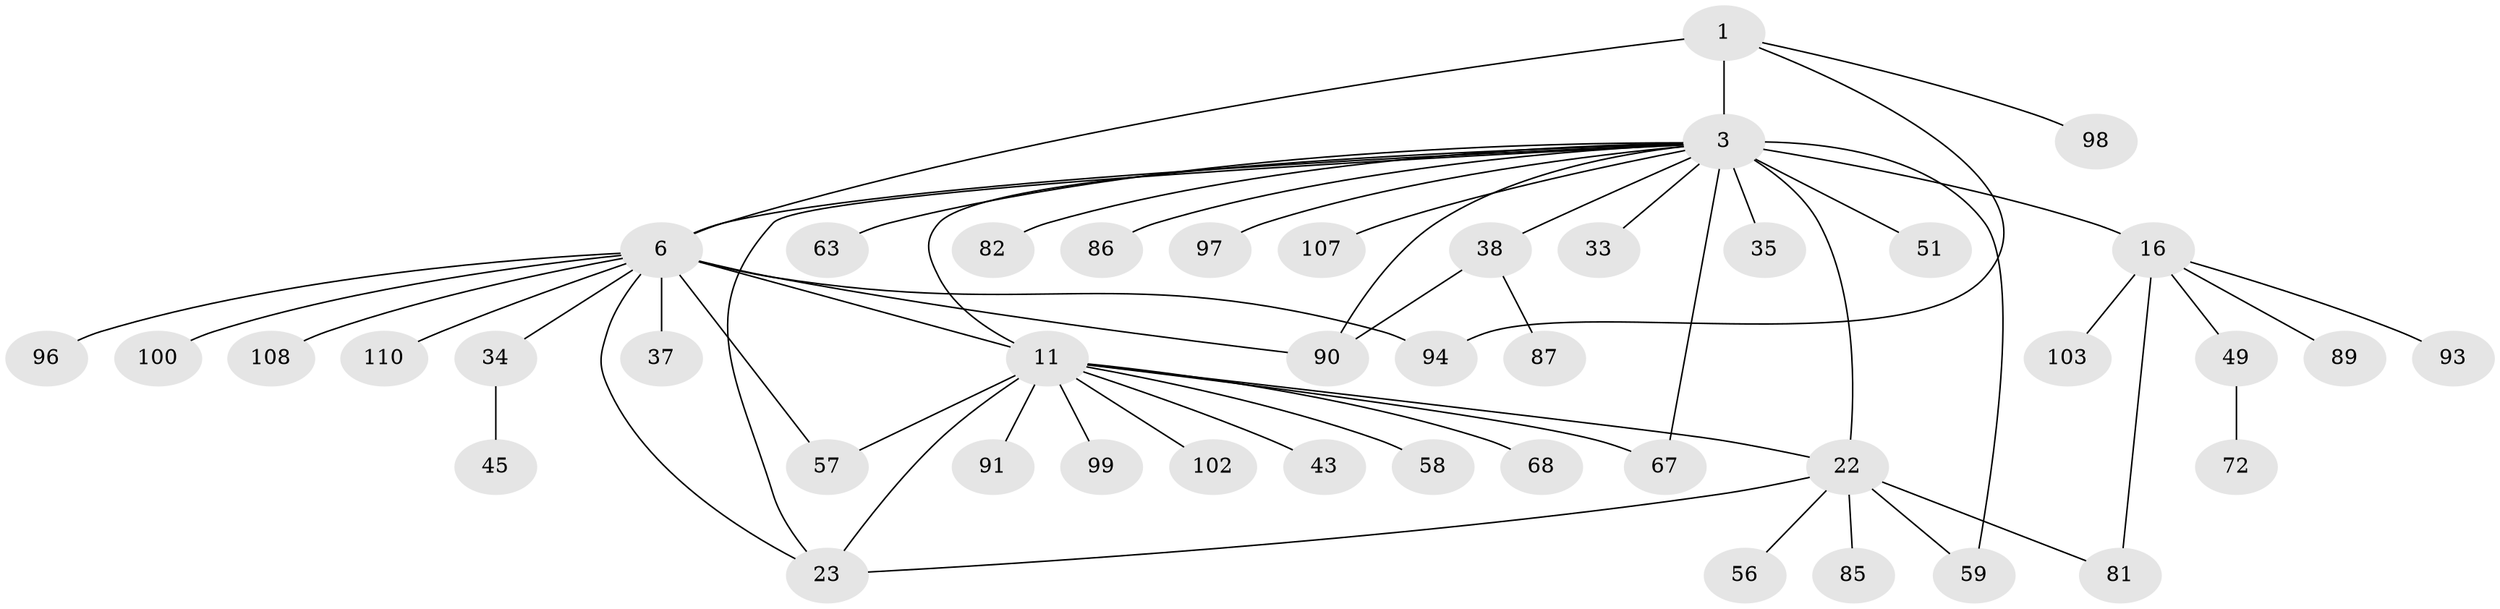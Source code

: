 // original degree distribution, {4: 0.045454545454545456, 6: 0.045454545454545456, 7: 0.045454545454545456, 11: 0.00909090909090909, 5: 0.01818181818181818, 9: 0.02727272727272727, 8: 0.045454545454545456, 15: 0.00909090909090909, 12: 0.00909090909090909, 1: 0.5181818181818182, 2: 0.2, 3: 0.02727272727272727}
// Generated by graph-tools (version 1.1) at 2025/19/03/04/25 18:19:51]
// undirected, 44 vertices, 56 edges
graph export_dot {
graph [start="1"]
  node [color=gray90,style=filled];
  1 [super="+2+4"];
  3 [super="+5+62"];
  6 [super="+8+9+7"];
  11 [super="+14+77+12+105"];
  16 [super="+19+36+46+47+48"];
  22 [super="+24+75+71"];
  23 [super="+78+39"];
  33;
  34;
  35;
  37;
  38 [super="+54+109+50"];
  43 [super="+60"];
  45;
  49 [super="+64"];
  51;
  56 [super="+106"];
  57;
  58;
  59 [super="+69"];
  63;
  67;
  68;
  72;
  81;
  82;
  85;
  86;
  87;
  89;
  90 [super="+101"];
  91;
  93 [super="+95"];
  94;
  96;
  97;
  98;
  99;
  100;
  102;
  103;
  107;
  108;
  110;
  1 -- 3 [weight=6];
  1 -- 98;
  1 -- 94;
  1 -- 6;
  3 -- 107;
  3 -- 11 [weight=2];
  3 -- 67;
  3 -- 6;
  3 -- 16 [weight=6];
  3 -- 82;
  3 -- 86;
  3 -- 23 [weight=2];
  3 -- 22 [weight=5];
  3 -- 90;
  3 -- 33;
  3 -- 97;
  3 -- 35;
  3 -- 38 [weight=2];
  3 -- 51;
  3 -- 59;
  3 -- 63;
  6 -- 34;
  6 -- 110;
  6 -- 96;
  6 -- 100;
  6 -- 37;
  6 -- 90;
  6 -- 23;
  6 -- 57;
  6 -- 11 [weight=2];
  6 -- 108;
  6 -- 94;
  11 -- 67;
  11 -- 22;
  11 -- 99;
  11 -- 68;
  11 -- 102;
  11 -- 43;
  11 -- 23;
  11 -- 57;
  11 -- 58;
  11 -- 91;
  16 -- 81;
  16 -- 89;
  16 -- 93;
  16 -- 49;
  16 -- 103;
  22 -- 23 [weight=2];
  22 -- 56;
  22 -- 81;
  22 -- 85;
  22 -- 59;
  34 -- 45;
  38 -- 90;
  38 -- 87;
  49 -- 72;
}
